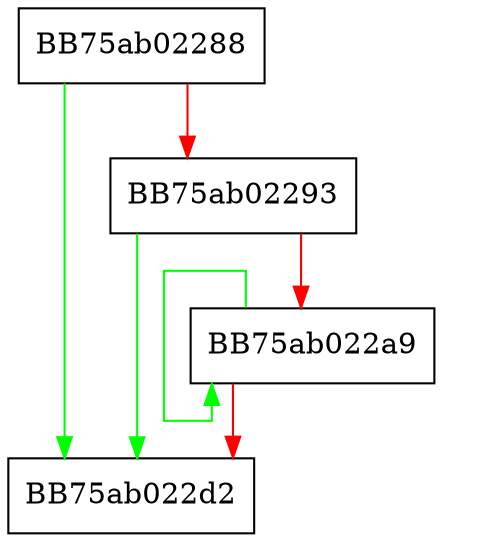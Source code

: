 digraph lua_xmove {
  node [shape="box"];
  graph [splines=ortho];
  BB75ab02288 -> BB75ab022d2 [color="green"];
  BB75ab02288 -> BB75ab02293 [color="red"];
  BB75ab02293 -> BB75ab022d2 [color="green"];
  BB75ab02293 -> BB75ab022a9 [color="red"];
  BB75ab022a9 -> BB75ab022a9 [color="green"];
  BB75ab022a9 -> BB75ab022d2 [color="red"];
}